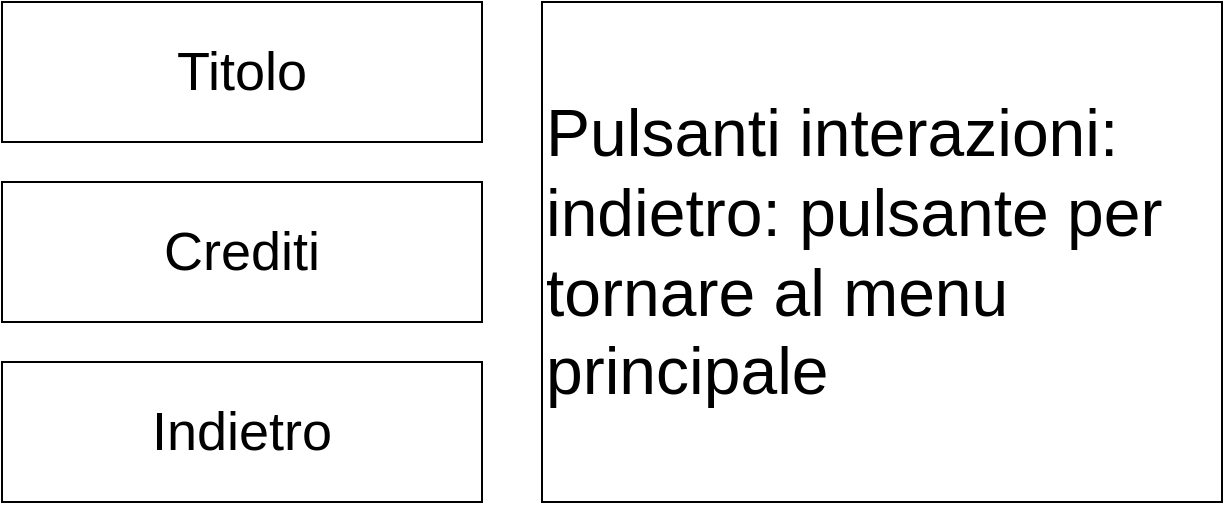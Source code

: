 <mxfile version="18.0.3" type="device"><diagram id="ivIwK2rGNoiGqG_j5Dwd" name="Page-1"><mxGraphModel dx="877" dy="768" grid="1" gridSize="10" guides="1" tooltips="1" connect="1" arrows="1" fold="1" page="1" pageScale="1" pageWidth="850" pageHeight="1100" math="0" shadow="0"><root><mxCell id="0"/><mxCell id="1" parent="0"/><mxCell id="V2qLtlfdP978f8-yZVfW-9" value="Titolo" style="rounded=0;whiteSpace=wrap;html=1;fontSize=27;" parent="1" vertex="1"><mxGeometry x="270" y="610" width="240" height="70" as="geometry"/></mxCell><mxCell id="V2qLtlfdP978f8-yZVfW-14" value="Indietro" style="rounded=0;whiteSpace=wrap;html=1;fontSize=27;" parent="1" vertex="1"><mxGeometry x="270" y="790" width="240" height="70" as="geometry"/></mxCell><mxCell id="V2qLtlfdP978f8-yZVfW-15" value="&lt;font style=&quot;font-size: 33px;&quot;&gt;Pulsanti interazioni:&lt;br&gt;indietro: pulsante per tornare al menu principale&lt;br&gt;&lt;/font&gt;" style="rounded=0;whiteSpace=wrap;html=1;fontSize=27;align=left;" parent="1" vertex="1"><mxGeometry x="540" y="610" width="340" height="250" as="geometry"/></mxCell><mxCell id="V2qLtlfdP978f8-yZVfW-23" value="Crediti" style="rounded=0;whiteSpace=wrap;html=1;fontSize=27;" parent="1" vertex="1"><mxGeometry x="270" y="700" width="240" height="70" as="geometry"/></mxCell></root></mxGraphModel></diagram></mxfile>